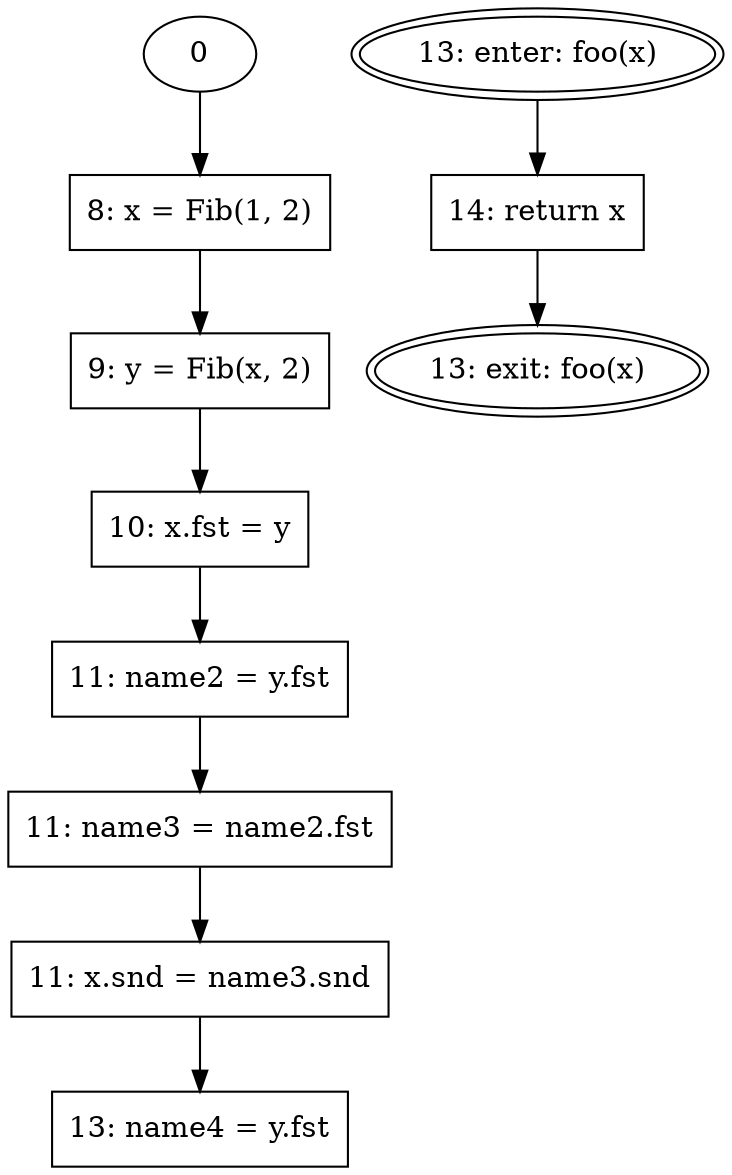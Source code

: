// Control Flow Graph
digraph {
	1 [label="8: x = Fib(1, 2)" peripheries=1 shape=rectangle]
	0 -> 1
	2 [label="9: y = Fib(x, 2)" peripheries=1 shape=rectangle]
	1 -> 2
	3 [label="10: x.fst = y" peripheries=1 shape=rectangle]
	2 -> 3
	4 [label="11: name2 = y.fst" peripheries=1 shape=rectangle]
	3 -> 4
	5 [label="11: name3 = name2.fst" peripheries=1 shape=rectangle]
	4 -> 5
	6 [label="11: x.snd = name3.snd" peripheries=1 shape=rectangle]
	5 -> 6
	7 [label="13: name4 = y.fst" peripheries=1 shape=rectangle]
	6 -> 7
	8 [label="13: enter: foo(x)" peripheries=2 shape=oval]
	9 [label="13: exit: foo(x)" peripheries=2 shape=oval]
	10 -> 9
	10 [label="14: return x" peripheries=1 shape=rectangle]
	8 -> 10
}
